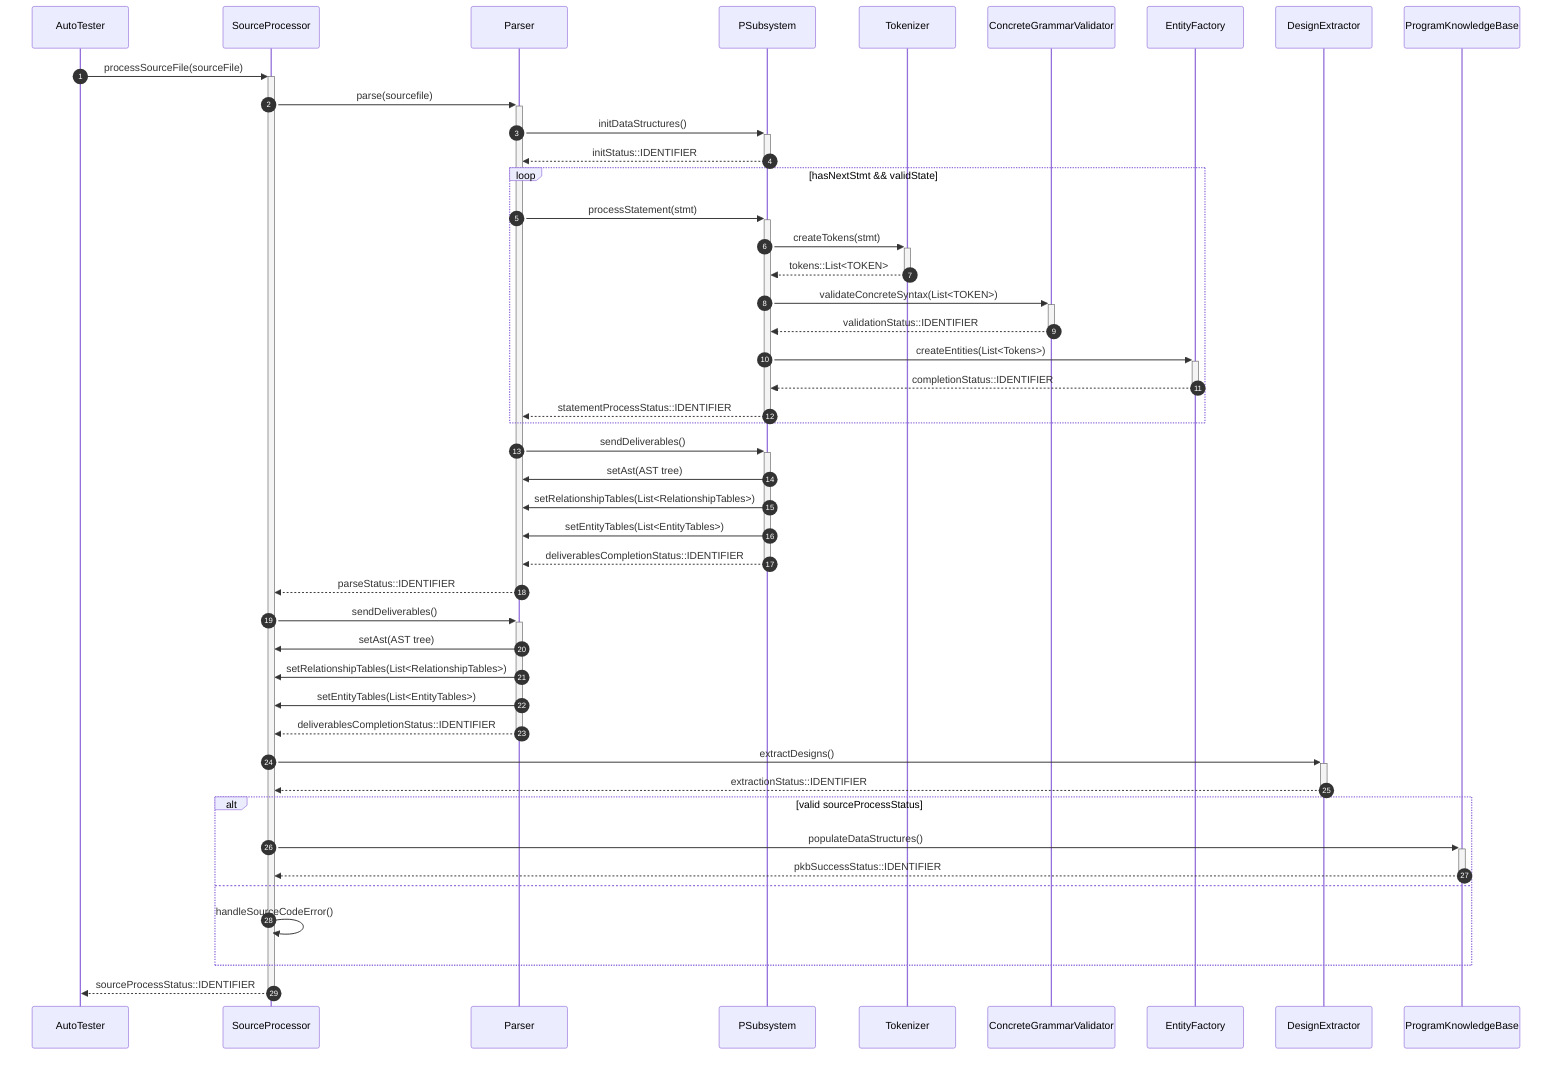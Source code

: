 sequenceDiagram
    autonumber
    participant AT as AutoTester
    participant SP as SourceProcessor
    participant P as Parser
    %% subsystem creates nodes and storing AST while the lines are being read 
    %% Psystem contains statement stacks.. 
    participant PSub as PSubsystem
    participant Tkn as Tokenizer
    participant CGV as ConcreteGrammarValidator
    %% EntityFactory modifies necessary DSes (creates nodes in AST, add entries into relationship, entity tables ...)
    %% To prevent the passing of multiple different objects, there's going to be a bi-directional relationship b/w EF and PSub where PSub will read the values of DSes and Helper Stacks kept inside PSub, and EF will be creating and modifying said objects within PSub. This might need an intermediary Relationship Class or smth to avoid circular dependency 
    participant EF as EntityFactory 
    participant DE as DesignExtractor
    participant PKB as ProgramKnowledgeBase

    AT->>+SP: processSourceFile(sourceFile)
    SP ->>+ P: parse(sourcefile)

    %% initialises the necessary data structures inside PSub, these DSes (AST, RelationshipTables, EntityTables) will be accumulated
    %% Assumption: P will check correctness while building DSes %
    P ->>+ PSub: initDataStructures()
    PSub -->>- P: initStatus::IDENTIFIER

    %% statement here refers to the source code in between two semicolons
    %% If validState == false in reportParseStatus(Failure), the loop terminates
    loop hasNextStmt && validState
        P ->>+ PSub: processStatement(stmt)
        PSub ->>+ Tkn: createTokens(stmt)
        %% a token looks like: (<symbol>, <tokenTag>) brace_open brace_close
        Tkn -->>- PSub: tokens::List<TOKEN>       
    
        %% We ask the validator to validate the syntax for a single statement, if there's an error at any token, it should fail early and return us the validationStatus
        %% SideEffect:Since the validator looks at tokens one by one, we let the validator modify "helper stacks" that are in the PSub
        %% "Helper Stacks" are cumulative stacks or any other DSes kept in the PSubsystem. e.g. 
        %% "Helper Stacks" are there to help keep track of tokens and determine how the DSes are being modified. e.g. if CGV current sees an open brace, it knows that it's a new container, hence the PSub's helper stack should be notified such that the AST will branch out, the relationship tables will create new entries...
        PSub ->>+ CGV: validateConcreteSyntax(List<TOKEN>) 
        CGV -->>-PSub: validationStatus::IDENTIFIER

        %% create Entities:  Entity here refers to the Abstraction Entity as described by the wiki/lecture 1 slides 
        PSub ->>+EF:createEntities(List<Tokens>)
        %% TODO: consider description for this... entity is an Abstract/Parent class here, 
        %% This method has responsibilities such as adding necessary Entity Nodes to the AST and updating the necessary tables to reflect relationships (this is where we add info about relationships b/w lines, vars...)
        %% Entity node refers to WHILE/IF/ASSIGN... ref to 
        EF-->>-PSub:completionStatus::IDENTIFIER
        
        PSub -->>-P: statementProcessStatus::IDENTIFIER
        %% todo: handle the error handling opt code here 
    end
    %% at this point, all the statements have been processed, the parser is ready for deliverables to be sent to SP
    P ->>+PSub: sendDeliverables()
    PSub->>P: setAst(AST tree)
    PSub->>P: setRelationshipTables(List<RelationshipTables>)
    PSub->>P: setEntityTables(List<EntityTables>)
    PSub -->>-P: deliverablesCompletionStatus::IDENTIFIER

    P -->>-SP: parseStatus::IDENTIFIER

    SP ->>+P: sendDeliverables()
    P->>SP: setAst(AST tree)
    P->>SP: setRelationshipTables(List<RelationshipTables>)
    P->>SP: setEntityTables(List<EntityTables>)
    P -->>-SP: deliverablesCompletionStatus::IDENTIFIER

    %% todo: add in DE activities 
    SP ->>+DE:extractDesigns()
    %% DE and SP will comms with each other bidirectionally
    %% todo: these sequences will be fleshed out in a separate sequence diagram
    DE -->>-SP:extractionStatus::IDENTIFIER


    alt valid sourceProcessStatus 
        SP ->>+PKB: populateDataStructures()
        PKB -->>-SP:pkbSuccessStatus::IDENTIFIER
    else 
        SP ->>SP : handleSourceCodeError()
    end
    
    SP -->>- AT: sourceProcessStatus::IDENTIFIER

    %% Transitive => Parents*, Children* Follows*, FollowedBy* Use, UsedBy, Modifies, ModifiesBy

    %% By right, AST should not be used for resolving queries (anything, we try to add aux Data Structures)
    %% This sequence of steps ends when the source processing is done and deliverables sent to PKB %%